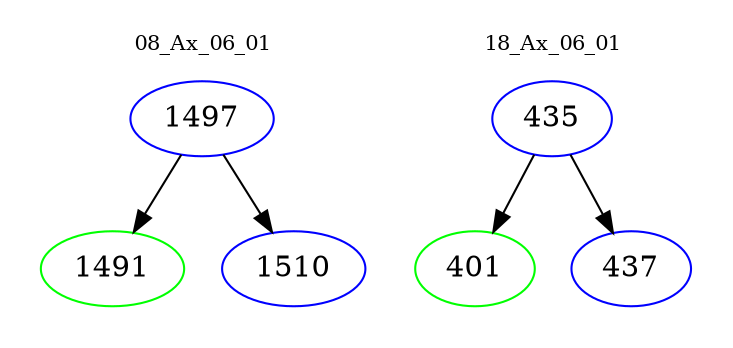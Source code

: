 digraph{
subgraph cluster_0 {
color = white
label = "08_Ax_06_01";
fontsize=10;
T0_1497 [label="1497", color="blue"]
T0_1497 -> T0_1491 [color="black"]
T0_1491 [label="1491", color="green"]
T0_1497 -> T0_1510 [color="black"]
T0_1510 [label="1510", color="blue"]
}
subgraph cluster_1 {
color = white
label = "18_Ax_06_01";
fontsize=10;
T1_435 [label="435", color="blue"]
T1_435 -> T1_401 [color="black"]
T1_401 [label="401", color="green"]
T1_435 -> T1_437 [color="black"]
T1_437 [label="437", color="blue"]
}
}
